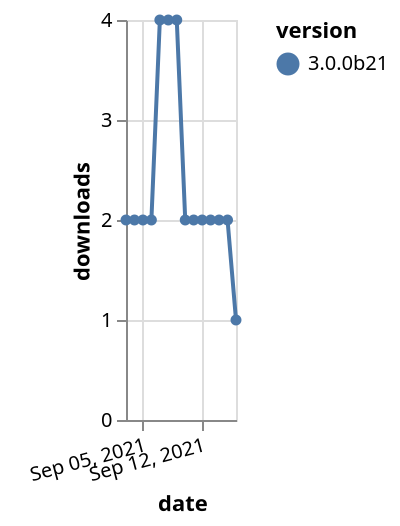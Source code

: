 {"$schema": "https://vega.github.io/schema/vega-lite/v5.json", "description": "A simple bar chart with embedded data.", "data": {"values": [{"date": "2021-09-03", "total": 2762, "delta": 2, "version": "3.0.0b21"}, {"date": "2021-09-04", "total": 2764, "delta": 2, "version": "3.0.0b21"}, {"date": "2021-09-05", "total": 2766, "delta": 2, "version": "3.0.0b21"}, {"date": "2021-09-06", "total": 2768, "delta": 2, "version": "3.0.0b21"}, {"date": "2021-09-07", "total": 2772, "delta": 4, "version": "3.0.0b21"}, {"date": "2021-09-08", "total": 2776, "delta": 4, "version": "3.0.0b21"}, {"date": "2021-09-09", "total": 2780, "delta": 4, "version": "3.0.0b21"}, {"date": "2021-09-10", "total": 2782, "delta": 2, "version": "3.0.0b21"}, {"date": "2021-09-11", "total": 2784, "delta": 2, "version": "3.0.0b21"}, {"date": "2021-09-12", "total": 2786, "delta": 2, "version": "3.0.0b21"}, {"date": "2021-09-13", "total": 2788, "delta": 2, "version": "3.0.0b21"}, {"date": "2021-09-14", "total": 2790, "delta": 2, "version": "3.0.0b21"}, {"date": "2021-09-15", "total": 2792, "delta": 2, "version": "3.0.0b21"}, {"date": "2021-09-16", "total": 2793, "delta": 1, "version": "3.0.0b21"}]}, "width": "container", "mark": {"type": "line", "point": {"filled": true}}, "encoding": {"x": {"field": "date", "type": "temporal", "timeUnit": "yearmonthdate", "title": "date", "axis": {"labelAngle": -15}}, "y": {"field": "delta", "type": "quantitative", "title": "downloads"}, "color": {"field": "version", "type": "nominal"}, "tooltip": {"field": "delta"}}}